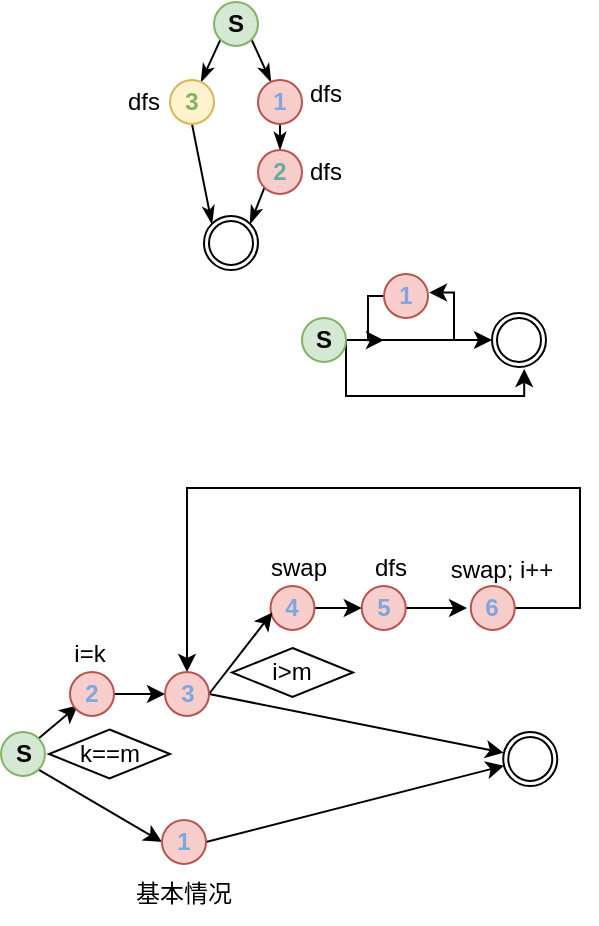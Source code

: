 <mxfile version="21.6.8" type="device">
  <diagram name="第 1 页" id="C9aXdQy6PBhQy-sjPSgA">
    <mxGraphModel dx="405" dy="400" grid="0" gridSize="10" guides="1" tooltips="1" connect="1" arrows="1" fold="1" page="1" pageScale="1" pageWidth="827" pageHeight="1169" math="0" shadow="0">
      <root>
        <mxCell id="0" />
        <mxCell id="1" parent="0" />
        <mxCell id="DX9akYi9aA2WbJ0pA9vv-58" value="" style="rhombus;whiteSpace=wrap;html=1;fillColor=none;" vertex="1" parent="1">
          <mxGeometry x="289" y="496" width="60.5" height="24.5" as="geometry" />
        </mxCell>
        <mxCell id="DX9akYi9aA2WbJ0pA9vv-62" value="" style="rhombus;whiteSpace=wrap;html=1;fillColor=none;" vertex="1" parent="1">
          <mxGeometry x="197.5" y="536.75" width="60.5" height="24.5" as="geometry" />
        </mxCell>
        <mxCell id="DX9akYi9aA2WbJ0pA9vv-3" value="" style="rounded=0;orthogonalLoop=1;jettySize=auto;html=1;exitX=1;exitY=1;exitDx=0;exitDy=0;endArrow=classicThin;endFill=1;" edge="1" parent="1" source="DX9akYi9aA2WbJ0pA9vv-1" target="DX9akYi9aA2WbJ0pA9vv-2">
          <mxGeometry relative="1" as="geometry" />
        </mxCell>
        <mxCell id="DX9akYi9aA2WbJ0pA9vv-6" style="rounded=0;orthogonalLoop=1;jettySize=auto;html=1;exitX=0;exitY=1;exitDx=0;exitDy=0;endArrow=classicThin;endFill=1;" edge="1" parent="1" source="DX9akYi9aA2WbJ0pA9vv-1" target="DX9akYi9aA2WbJ0pA9vv-5">
          <mxGeometry relative="1" as="geometry" />
        </mxCell>
        <mxCell id="DX9akYi9aA2WbJ0pA9vv-1" value="&lt;b&gt;S&lt;/b&gt;" style="ellipse;whiteSpace=wrap;html=1;aspect=fixed;fillColor=#d5e8d4;strokeColor=#82b366;" vertex="1" parent="1">
          <mxGeometry x="280" y="173" width="22" height="22" as="geometry" />
        </mxCell>
        <mxCell id="DX9akYi9aA2WbJ0pA9vv-8" style="edgeStyle=orthogonalEdgeStyle;rounded=0;orthogonalLoop=1;jettySize=auto;html=1;exitX=0.5;exitY=1;exitDx=0;exitDy=0;entryX=0.5;entryY=0;entryDx=0;entryDy=0;endArrow=classicThin;endFill=1;" edge="1" parent="1" source="DX9akYi9aA2WbJ0pA9vv-2" target="DX9akYi9aA2WbJ0pA9vv-7">
          <mxGeometry relative="1" as="geometry" />
        </mxCell>
        <mxCell id="DX9akYi9aA2WbJ0pA9vv-2" value="&lt;b&gt;&lt;font color=&quot;#7ea6e0&quot;&gt;1&lt;/font&gt;&lt;/b&gt;" style="ellipse;whiteSpace=wrap;html=1;aspect=fixed;fillColor=#f8cecc;strokeColor=#b85450;" vertex="1" parent="1">
          <mxGeometry x="302" y="212" width="22" height="22" as="geometry" />
        </mxCell>
        <mxCell id="DX9akYi9aA2WbJ0pA9vv-12" style="rounded=0;orthogonalLoop=1;jettySize=auto;html=1;exitX=0.5;exitY=1;exitDx=0;exitDy=0;entryX=0;entryY=0;entryDx=0;entryDy=0;strokeWidth=1;endArrow=classicThin;endFill=1;" edge="1" parent="1" source="DX9akYi9aA2WbJ0pA9vv-5" target="DX9akYi9aA2WbJ0pA9vv-10">
          <mxGeometry relative="1" as="geometry" />
        </mxCell>
        <mxCell id="DX9akYi9aA2WbJ0pA9vv-5" value="&lt;b&gt;&lt;font color=&quot;#82b366&quot;&gt;3&lt;/font&gt;&lt;/b&gt;" style="ellipse;whiteSpace=wrap;html=1;aspect=fixed;fillColor=#fff2cc;strokeColor=#d6b656;" vertex="1" parent="1">
          <mxGeometry x="258" y="212" width="22" height="22" as="geometry" />
        </mxCell>
        <mxCell id="DX9akYi9aA2WbJ0pA9vv-11" style="rounded=0;orthogonalLoop=1;jettySize=auto;html=1;exitX=0;exitY=1;exitDx=0;exitDy=0;entryX=1;entryY=0;entryDx=0;entryDy=0;endArrow=classicThin;endFill=1;" edge="1" parent="1" source="DX9akYi9aA2WbJ0pA9vv-7" target="DX9akYi9aA2WbJ0pA9vv-10">
          <mxGeometry relative="1" as="geometry" />
        </mxCell>
        <mxCell id="DX9akYi9aA2WbJ0pA9vv-7" value="&lt;b&gt;&lt;font color=&quot;#67ab9f&quot;&gt;2&lt;/font&gt;&lt;/b&gt;" style="ellipse;whiteSpace=wrap;html=1;aspect=fixed;fillColor=#f8cecc;strokeColor=#b85450;" vertex="1" parent="1">
          <mxGeometry x="302" y="247" width="22" height="22" as="geometry" />
        </mxCell>
        <mxCell id="DX9akYi9aA2WbJ0pA9vv-9" value="" style="ellipse;whiteSpace=wrap;html=1;aspect=fixed;" vertex="1" parent="1">
          <mxGeometry x="277.5" y="282.5" width="22" height="22" as="geometry" />
        </mxCell>
        <mxCell id="DX9akYi9aA2WbJ0pA9vv-10" value="" style="ellipse;whiteSpace=wrap;html=1;aspect=fixed;fillColor=none;" vertex="1" parent="1">
          <mxGeometry x="275" y="280" width="27" height="27" as="geometry" />
        </mxCell>
        <mxCell id="DX9akYi9aA2WbJ0pA9vv-14" value="dfs" style="text;html=1;strokeColor=none;fillColor=none;align=center;verticalAlign=middle;whiteSpace=wrap;rounded=0;" vertex="1" parent="1">
          <mxGeometry x="306" y="204" width="60" height="30" as="geometry" />
        </mxCell>
        <mxCell id="DX9akYi9aA2WbJ0pA9vv-15" value="dfs" style="text;html=1;strokeColor=none;fillColor=none;align=center;verticalAlign=middle;whiteSpace=wrap;rounded=0;" vertex="1" parent="1">
          <mxGeometry x="306" y="243" width="60" height="30" as="geometry" />
        </mxCell>
        <mxCell id="DX9akYi9aA2WbJ0pA9vv-16" value="dfs" style="text;html=1;strokeColor=none;fillColor=none;align=center;verticalAlign=middle;whiteSpace=wrap;rounded=0;" vertex="1" parent="1">
          <mxGeometry x="215" y="208" width="60" height="30" as="geometry" />
        </mxCell>
        <mxCell id="DX9akYi9aA2WbJ0pA9vv-24" style="edgeStyle=orthogonalEdgeStyle;rounded=0;orthogonalLoop=1;jettySize=auto;html=1;exitX=1;exitY=0.5;exitDx=0;exitDy=0;entryX=0.596;entryY=1.037;entryDx=0;entryDy=0;entryPerimeter=0;" edge="1" parent="1" source="DX9akYi9aA2WbJ0pA9vv-17" target="DX9akYi9aA2WbJ0pA9vv-22">
          <mxGeometry relative="1" as="geometry">
            <Array as="points">
              <mxPoint x="346" y="370" />
              <mxPoint x="435" y="370" />
            </Array>
          </mxGeometry>
        </mxCell>
        <mxCell id="DX9akYi9aA2WbJ0pA9vv-25" style="edgeStyle=orthogonalEdgeStyle;rounded=0;orthogonalLoop=1;jettySize=auto;html=1;exitX=1;exitY=0.5;exitDx=0;exitDy=0;" edge="1" parent="1" source="DX9akYi9aA2WbJ0pA9vv-17" target="DX9akYi9aA2WbJ0pA9vv-22">
          <mxGeometry relative="1" as="geometry" />
        </mxCell>
        <mxCell id="DX9akYi9aA2WbJ0pA9vv-26" style="edgeStyle=orthogonalEdgeStyle;rounded=0;orthogonalLoop=1;jettySize=auto;html=1;exitX=1;exitY=0.5;exitDx=0;exitDy=0;entryX=1.023;entryY=0.423;entryDx=0;entryDy=0;entryPerimeter=0;" edge="1" parent="1" source="DX9akYi9aA2WbJ0pA9vv-17" target="DX9akYi9aA2WbJ0pA9vv-18">
          <mxGeometry relative="1" as="geometry">
            <Array as="points">
              <mxPoint x="400" y="342" />
              <mxPoint x="400" y="318" />
            </Array>
          </mxGeometry>
        </mxCell>
        <mxCell id="DX9akYi9aA2WbJ0pA9vv-17" value="&lt;b&gt;S&lt;/b&gt;" style="ellipse;whiteSpace=wrap;html=1;aspect=fixed;fillColor=#d5e8d4;strokeColor=#82b366;" vertex="1" parent="1">
          <mxGeometry x="324" y="331" width="22" height="22" as="geometry" />
        </mxCell>
        <mxCell id="DX9akYi9aA2WbJ0pA9vv-27" style="edgeStyle=orthogonalEdgeStyle;rounded=0;orthogonalLoop=1;jettySize=auto;html=1;exitX=0;exitY=0.5;exitDx=0;exitDy=0;" edge="1" parent="1" source="DX9akYi9aA2WbJ0pA9vv-18">
          <mxGeometry relative="1" as="geometry">
            <mxPoint x="365" y="342.1" as="targetPoint" />
            <Array as="points">
              <mxPoint x="357" y="320" />
              <mxPoint x="357" y="342" />
            </Array>
          </mxGeometry>
        </mxCell>
        <mxCell id="DX9akYi9aA2WbJ0pA9vv-18" value="&lt;b&gt;&lt;font color=&quot;#7ea6e0&quot;&gt;1&lt;/font&gt;&lt;/b&gt;" style="ellipse;whiteSpace=wrap;html=1;aspect=fixed;fillColor=#f8cecc;strokeColor=#b85450;" vertex="1" parent="1">
          <mxGeometry x="365" y="309" width="22" height="22" as="geometry" />
        </mxCell>
        <mxCell id="DX9akYi9aA2WbJ0pA9vv-21" value="" style="ellipse;whiteSpace=wrap;html=1;aspect=fixed;" vertex="1" parent="1">
          <mxGeometry x="421.5" y="331" width="22" height="22" as="geometry" />
        </mxCell>
        <mxCell id="DX9akYi9aA2WbJ0pA9vv-22" value="" style="ellipse;whiteSpace=wrap;html=1;aspect=fixed;fillColor=none;" vertex="1" parent="1">
          <mxGeometry x="419" y="328.5" width="27" height="27" as="geometry" />
        </mxCell>
        <mxCell id="DX9akYi9aA2WbJ0pA9vv-33" style="rounded=0;orthogonalLoop=1;jettySize=auto;html=1;exitX=1;exitY=1;exitDx=0;exitDy=0;entryX=0;entryY=0.5;entryDx=0;entryDy=0;" edge="1" parent="1" source="DX9akYi9aA2WbJ0pA9vv-28" target="DX9akYi9aA2WbJ0pA9vv-31">
          <mxGeometry relative="1" as="geometry" />
        </mxCell>
        <mxCell id="DX9akYi9aA2WbJ0pA9vv-39" style="rounded=0;orthogonalLoop=1;jettySize=auto;html=1;exitX=1;exitY=0;exitDx=0;exitDy=0;entryX=0.177;entryY=0.763;entryDx=0;entryDy=0;entryPerimeter=0;" edge="1" parent="1" source="DX9akYi9aA2WbJ0pA9vv-28" target="DX9akYi9aA2WbJ0pA9vv-37">
          <mxGeometry relative="1" as="geometry" />
        </mxCell>
        <mxCell id="DX9akYi9aA2WbJ0pA9vv-28" value="&lt;b&gt;S&lt;/b&gt;" style="ellipse;whiteSpace=wrap;html=1;aspect=fixed;fillColor=#d5e8d4;strokeColor=#82b366;" vertex="1" parent="1">
          <mxGeometry x="173.5" y="538" width="22" height="22" as="geometry" />
        </mxCell>
        <mxCell id="DX9akYi9aA2WbJ0pA9vv-29" value="" style="ellipse;whiteSpace=wrap;html=1;aspect=fixed;" vertex="1" parent="1">
          <mxGeometry x="427.13" y="540.5" width="22" height="22" as="geometry" />
        </mxCell>
        <mxCell id="DX9akYi9aA2WbJ0pA9vv-30" value="" style="ellipse;whiteSpace=wrap;html=1;aspect=fixed;fillColor=none;" vertex="1" parent="1">
          <mxGeometry x="424.63" y="538" width="27" height="27" as="geometry" />
        </mxCell>
        <mxCell id="DX9akYi9aA2WbJ0pA9vv-34" style="rounded=0;orthogonalLoop=1;jettySize=auto;html=1;exitX=1;exitY=0.5;exitDx=0;exitDy=0;" edge="1" parent="1" source="DX9akYi9aA2WbJ0pA9vv-31" target="DX9akYi9aA2WbJ0pA9vv-30">
          <mxGeometry relative="1" as="geometry" />
        </mxCell>
        <mxCell id="DX9akYi9aA2WbJ0pA9vv-31" value="&lt;b&gt;&lt;font color=&quot;#7ea6e0&quot;&gt;1&lt;/font&gt;&lt;/b&gt;" style="ellipse;whiteSpace=wrap;html=1;aspect=fixed;fillColor=#f8cecc;strokeColor=#b85450;" vertex="1" parent="1">
          <mxGeometry x="254" y="582" width="22" height="22" as="geometry" />
        </mxCell>
        <mxCell id="DX9akYi9aA2WbJ0pA9vv-32" value="基本情况" style="text;html=1;strokeColor=none;fillColor=none;align=center;verticalAlign=middle;whiteSpace=wrap;rounded=0;" vertex="1" parent="1">
          <mxGeometry x="235" y="604" width="60" height="30" as="geometry" />
        </mxCell>
        <mxCell id="DX9akYi9aA2WbJ0pA9vv-43" style="edgeStyle=orthogonalEdgeStyle;rounded=0;orthogonalLoop=1;jettySize=auto;html=1;exitX=1;exitY=0.5;exitDx=0;exitDy=0;entryX=-0.084;entryY=0.526;entryDx=0;entryDy=0;entryPerimeter=0;" edge="1" parent="1" source="DX9akYi9aA2WbJ0pA9vv-35" target="DX9akYi9aA2WbJ0pA9vv-41">
          <mxGeometry relative="1" as="geometry" />
        </mxCell>
        <mxCell id="DX9akYi9aA2WbJ0pA9vv-35" value="&lt;b&gt;&lt;font color=&quot;#7ea6e0&quot;&gt;5&lt;/font&gt;&lt;/b&gt;" style="ellipse;whiteSpace=wrap;html=1;aspect=fixed;fillColor=#f8cecc;strokeColor=#b85450;" vertex="1" parent="1">
          <mxGeometry x="353.88" y="465" width="22" height="22" as="geometry" />
        </mxCell>
        <mxCell id="DX9akYi9aA2WbJ0pA9vv-36" value="i&amp;gt;m" style="text;html=1;strokeColor=none;fillColor=none;align=center;verticalAlign=middle;whiteSpace=wrap;rounded=0;" vertex="1" parent="1">
          <mxGeometry x="302.25" y="501.75" width="34" height="13" as="geometry" />
        </mxCell>
        <mxCell id="DX9akYi9aA2WbJ0pA9vv-53" style="edgeStyle=orthogonalEdgeStyle;rounded=0;orthogonalLoop=1;jettySize=auto;html=1;exitX=1;exitY=0.5;exitDx=0;exitDy=0;entryX=0;entryY=0.5;entryDx=0;entryDy=0;" edge="1" parent="1" source="DX9akYi9aA2WbJ0pA9vv-37" target="DX9akYi9aA2WbJ0pA9vv-50">
          <mxGeometry relative="1" as="geometry" />
        </mxCell>
        <mxCell id="DX9akYi9aA2WbJ0pA9vv-37" value="&lt;b&gt;&lt;font color=&quot;#7ea6e0&quot;&gt;2&lt;/font&gt;&lt;/b&gt;" style="ellipse;whiteSpace=wrap;html=1;aspect=fixed;fillColor=#f8cecc;strokeColor=#b85450;" vertex="1" parent="1">
          <mxGeometry x="208" y="508" width="22" height="22" as="geometry" />
        </mxCell>
        <mxCell id="DX9akYi9aA2WbJ0pA9vv-38" value="i=k" style="text;html=1;strokeColor=none;fillColor=none;align=center;verticalAlign=middle;whiteSpace=wrap;rounded=0;" vertex="1" parent="1">
          <mxGeometry x="206" y="492" width="24" height="14" as="geometry" />
        </mxCell>
        <mxCell id="DX9akYi9aA2WbJ0pA9vv-56" style="edgeStyle=orthogonalEdgeStyle;rounded=0;orthogonalLoop=1;jettySize=auto;html=1;exitX=1;exitY=0.5;exitDx=0;exitDy=0;entryX=0.5;entryY=0;entryDx=0;entryDy=0;" edge="1" parent="1" source="DX9akYi9aA2WbJ0pA9vv-41" target="DX9akYi9aA2WbJ0pA9vv-50">
          <mxGeometry relative="1" as="geometry">
            <Array as="points">
              <mxPoint x="463" y="476" />
              <mxPoint x="463" y="416" />
              <mxPoint x="267" y="416" />
            </Array>
          </mxGeometry>
        </mxCell>
        <mxCell id="DX9akYi9aA2WbJ0pA9vv-41" value="&lt;b&gt;&lt;font color=&quot;#7ea6e0&quot;&gt;6&lt;/font&gt;&lt;/b&gt;" style="ellipse;whiteSpace=wrap;html=1;aspect=fixed;fillColor=#f8cecc;strokeColor=#b85450;" vertex="1" parent="1">
          <mxGeometry x="408.38" y="465" width="22" height="22" as="geometry" />
        </mxCell>
        <mxCell id="DX9akYi9aA2WbJ0pA9vv-42" value="swap; i++" style="text;html=1;strokeColor=none;fillColor=none;align=center;verticalAlign=middle;whiteSpace=wrap;rounded=0;" vertex="1" parent="1">
          <mxGeometry x="396.13" y="450" width="55.5" height="13" as="geometry" />
        </mxCell>
        <mxCell id="DX9akYi9aA2WbJ0pA9vv-46" style="edgeStyle=orthogonalEdgeStyle;rounded=0;orthogonalLoop=1;jettySize=auto;html=1;exitX=1;exitY=0.5;exitDx=0;exitDy=0;entryX=0;entryY=0.5;entryDx=0;entryDy=0;" edge="1" parent="1" source="DX9akYi9aA2WbJ0pA9vv-44" target="DX9akYi9aA2WbJ0pA9vv-35">
          <mxGeometry relative="1" as="geometry" />
        </mxCell>
        <mxCell id="DX9akYi9aA2WbJ0pA9vv-44" value="&lt;font color=&quot;#7ea6e0&quot;&gt;&lt;b&gt;4&lt;/b&gt;&lt;/font&gt;" style="ellipse;whiteSpace=wrap;html=1;aspect=fixed;fillColor=#f8cecc;strokeColor=#b85450;" vertex="1" parent="1">
          <mxGeometry x="308.25" y="465" width="22" height="22" as="geometry" />
        </mxCell>
        <mxCell id="DX9akYi9aA2WbJ0pA9vv-47" value="swap" style="text;html=1;strokeColor=none;fillColor=none;align=center;verticalAlign=middle;whiteSpace=wrap;rounded=0;" vertex="1" parent="1">
          <mxGeometry x="306" y="450" width="32.5" height="11" as="geometry" />
        </mxCell>
        <mxCell id="DX9akYi9aA2WbJ0pA9vv-48" value="dfs" style="text;html=1;strokeColor=none;fillColor=none;align=center;verticalAlign=middle;whiteSpace=wrap;rounded=0;" vertex="1" parent="1">
          <mxGeometry x="352.25" y="450" width="32.5" height="11" as="geometry" />
        </mxCell>
        <mxCell id="DX9akYi9aA2WbJ0pA9vv-54" style="rounded=0;orthogonalLoop=1;jettySize=auto;html=1;exitX=1;exitY=0.5;exitDx=0;exitDy=0;entryX=0.006;entryY=0.384;entryDx=0;entryDy=0;entryPerimeter=0;" edge="1" parent="1" source="DX9akYi9aA2WbJ0pA9vv-50" target="DX9akYi9aA2WbJ0pA9vv-30">
          <mxGeometry relative="1" as="geometry" />
        </mxCell>
        <mxCell id="DX9akYi9aA2WbJ0pA9vv-55" style="rounded=0;orthogonalLoop=1;jettySize=auto;html=1;exitX=1;exitY=0.5;exitDx=0;exitDy=0;entryX=0.042;entryY=0.6;entryDx=0;entryDy=0;entryPerimeter=0;" edge="1" parent="1" source="DX9akYi9aA2WbJ0pA9vv-50" target="DX9akYi9aA2WbJ0pA9vv-44">
          <mxGeometry relative="1" as="geometry" />
        </mxCell>
        <mxCell id="DX9akYi9aA2WbJ0pA9vv-50" value="&lt;b&gt;&lt;font color=&quot;#7ea6e0&quot;&gt;3&lt;/font&gt;&lt;/b&gt;" style="ellipse;whiteSpace=wrap;html=1;aspect=fixed;fillColor=#f8cecc;strokeColor=#b85450;" vertex="1" parent="1">
          <mxGeometry x="255.5" y="508" width="22" height="22" as="geometry" />
        </mxCell>
        <mxCell id="DX9akYi9aA2WbJ0pA9vv-61" value="k==m" style="text;html=1;strokeColor=none;fillColor=none;align=center;verticalAlign=middle;whiteSpace=wrap;rounded=0;" vertex="1" parent="1">
          <mxGeometry x="210.75" y="542.5" width="34" height="13" as="geometry" />
        </mxCell>
      </root>
    </mxGraphModel>
  </diagram>
</mxfile>
